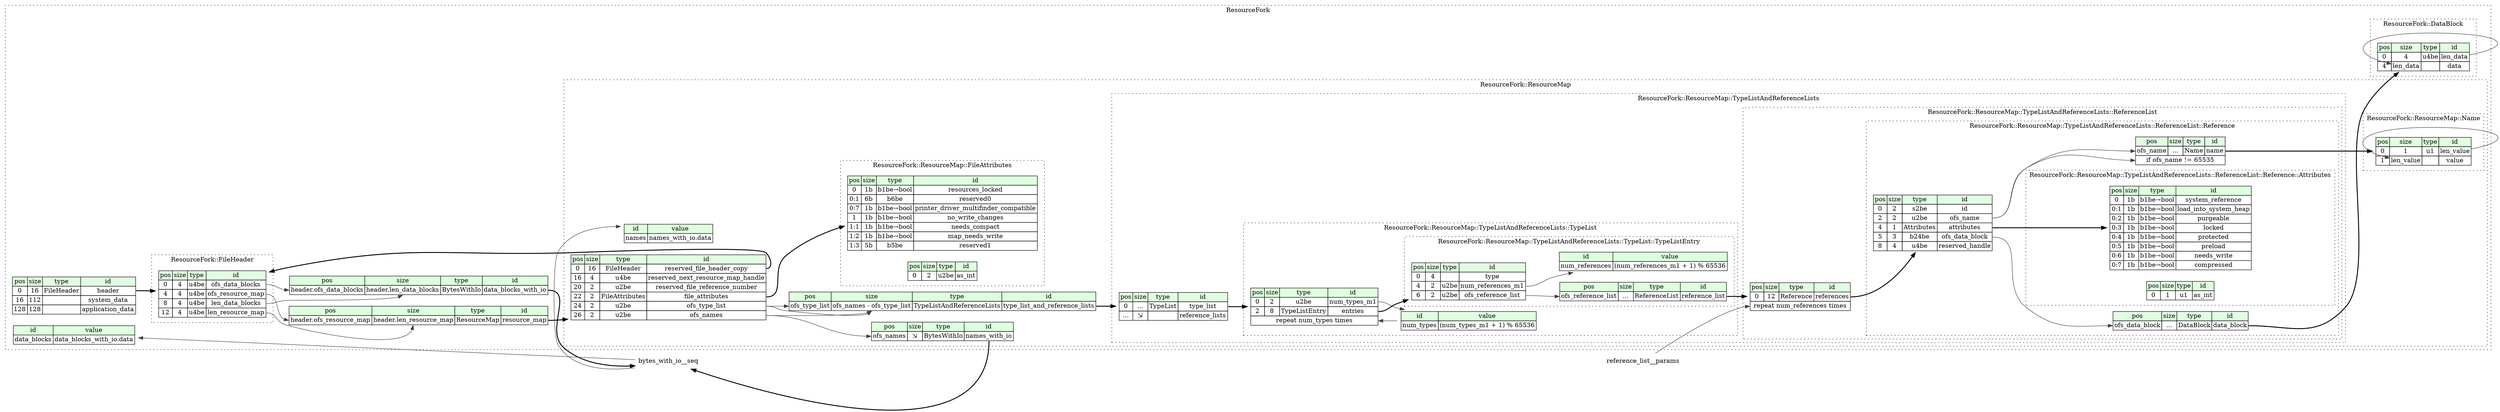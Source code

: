 digraph {
	rankdir=LR;
	node [shape=plaintext];
	subgraph cluster__resource_fork {
		label="ResourceFork";
		graph[style=dotted];

		resource_fork__seq [label=<<TABLE BORDER="0" CELLBORDER="1" CELLSPACING="0">
			<TR><TD BGCOLOR="#E0FFE0">pos</TD><TD BGCOLOR="#E0FFE0">size</TD><TD BGCOLOR="#E0FFE0">type</TD><TD BGCOLOR="#E0FFE0">id</TD></TR>
			<TR><TD PORT="header_pos">0</TD><TD PORT="header_size">16</TD><TD>FileHeader</TD><TD PORT="header_type">header</TD></TR>
			<TR><TD PORT="system_data_pos">16</TD><TD PORT="system_data_size">112</TD><TD></TD><TD PORT="system_data_type">system_data</TD></TR>
			<TR><TD PORT="application_data_pos">128</TD><TD PORT="application_data_size">128</TD><TD></TD><TD PORT="application_data_type">application_data</TD></TR>
		</TABLE>>];
		resource_fork__inst__data_blocks [label=<<TABLE BORDER="0" CELLBORDER="1" CELLSPACING="0">
			<TR><TD BGCOLOR="#E0FFE0">id</TD><TD BGCOLOR="#E0FFE0">value</TD></TR>
			<TR><TD>data_blocks</TD><TD>data_blocks_with_io.data</TD></TR>
		</TABLE>>];
		resource_fork__inst__data_blocks_with_io [label=<<TABLE BORDER="0" CELLBORDER="1" CELLSPACING="0">
			<TR><TD BGCOLOR="#E0FFE0">pos</TD><TD BGCOLOR="#E0FFE0">size</TD><TD BGCOLOR="#E0FFE0">type</TD><TD BGCOLOR="#E0FFE0">id</TD></TR>
			<TR><TD PORT="data_blocks_with_io_pos">header.ofs_data_blocks</TD><TD PORT="data_blocks_with_io_size">header.len_data_blocks</TD><TD>BytesWithIo</TD><TD PORT="data_blocks_with_io_type">data_blocks_with_io</TD></TR>
		</TABLE>>];
		resource_fork__inst__resource_map [label=<<TABLE BORDER="0" CELLBORDER="1" CELLSPACING="0">
			<TR><TD BGCOLOR="#E0FFE0">pos</TD><TD BGCOLOR="#E0FFE0">size</TD><TD BGCOLOR="#E0FFE0">type</TD><TD BGCOLOR="#E0FFE0">id</TD></TR>
			<TR><TD PORT="resource_map_pos">header.ofs_resource_map</TD><TD PORT="resource_map_size">header.len_resource_map</TD><TD>ResourceMap</TD><TD PORT="resource_map_type">resource_map</TD></TR>
		</TABLE>>];
		subgraph cluster__data_block {
			label="ResourceFork::DataBlock";
			graph[style=dotted];

			data_block__seq [label=<<TABLE BORDER="0" CELLBORDER="1" CELLSPACING="0">
				<TR><TD BGCOLOR="#E0FFE0">pos</TD><TD BGCOLOR="#E0FFE0">size</TD><TD BGCOLOR="#E0FFE0">type</TD><TD BGCOLOR="#E0FFE0">id</TD></TR>
				<TR><TD PORT="len_data_pos">0</TD><TD PORT="len_data_size">4</TD><TD>u4be</TD><TD PORT="len_data_type">len_data</TD></TR>
				<TR><TD PORT="data_pos">4</TD><TD PORT="data_size">len_data</TD><TD></TD><TD PORT="data_type">data</TD></TR>
			</TABLE>>];
		}
		subgraph cluster__file_header {
			label="ResourceFork::FileHeader";
			graph[style=dotted];

			file_header__seq [label=<<TABLE BORDER="0" CELLBORDER="1" CELLSPACING="0">
				<TR><TD BGCOLOR="#E0FFE0">pos</TD><TD BGCOLOR="#E0FFE0">size</TD><TD BGCOLOR="#E0FFE0">type</TD><TD BGCOLOR="#E0FFE0">id</TD></TR>
				<TR><TD PORT="ofs_data_blocks_pos">0</TD><TD PORT="ofs_data_blocks_size">4</TD><TD>u4be</TD><TD PORT="ofs_data_blocks_type">ofs_data_blocks</TD></TR>
				<TR><TD PORT="ofs_resource_map_pos">4</TD><TD PORT="ofs_resource_map_size">4</TD><TD>u4be</TD><TD PORT="ofs_resource_map_type">ofs_resource_map</TD></TR>
				<TR><TD PORT="len_data_blocks_pos">8</TD><TD PORT="len_data_blocks_size">4</TD><TD>u4be</TD><TD PORT="len_data_blocks_type">len_data_blocks</TD></TR>
				<TR><TD PORT="len_resource_map_pos">12</TD><TD PORT="len_resource_map_size">4</TD><TD>u4be</TD><TD PORT="len_resource_map_type">len_resource_map</TD></TR>
			</TABLE>>];
		}
		subgraph cluster__resource_map {
			label="ResourceFork::ResourceMap";
			graph[style=dotted];

			resource_map__seq [label=<<TABLE BORDER="0" CELLBORDER="1" CELLSPACING="0">
				<TR><TD BGCOLOR="#E0FFE0">pos</TD><TD BGCOLOR="#E0FFE0">size</TD><TD BGCOLOR="#E0FFE0">type</TD><TD BGCOLOR="#E0FFE0">id</TD></TR>
				<TR><TD PORT="reserved_file_header_copy_pos">0</TD><TD PORT="reserved_file_header_copy_size">16</TD><TD>FileHeader</TD><TD PORT="reserved_file_header_copy_type">reserved_file_header_copy</TD></TR>
				<TR><TD PORT="reserved_next_resource_map_handle_pos">16</TD><TD PORT="reserved_next_resource_map_handle_size">4</TD><TD>u4be</TD><TD PORT="reserved_next_resource_map_handle_type">reserved_next_resource_map_handle</TD></TR>
				<TR><TD PORT="reserved_file_reference_number_pos">20</TD><TD PORT="reserved_file_reference_number_size">2</TD><TD>u2be</TD><TD PORT="reserved_file_reference_number_type">reserved_file_reference_number</TD></TR>
				<TR><TD PORT="file_attributes_pos">22</TD><TD PORT="file_attributes_size">2</TD><TD>FileAttributes</TD><TD PORT="file_attributes_type">file_attributes</TD></TR>
				<TR><TD PORT="ofs_type_list_pos">24</TD><TD PORT="ofs_type_list_size">2</TD><TD>u2be</TD><TD PORT="ofs_type_list_type">ofs_type_list</TD></TR>
				<TR><TD PORT="ofs_names_pos">26</TD><TD PORT="ofs_names_size">2</TD><TD>u2be</TD><TD PORT="ofs_names_type">ofs_names</TD></TR>
			</TABLE>>];
			resource_map__inst__names [label=<<TABLE BORDER="0" CELLBORDER="1" CELLSPACING="0">
				<TR><TD BGCOLOR="#E0FFE0">id</TD><TD BGCOLOR="#E0FFE0">value</TD></TR>
				<TR><TD>names</TD><TD>names_with_io.data</TD></TR>
			</TABLE>>];
			resource_map__inst__names_with_io [label=<<TABLE BORDER="0" CELLBORDER="1" CELLSPACING="0">
				<TR><TD BGCOLOR="#E0FFE0">pos</TD><TD BGCOLOR="#E0FFE0">size</TD><TD BGCOLOR="#E0FFE0">type</TD><TD BGCOLOR="#E0FFE0">id</TD></TR>
				<TR><TD PORT="names_with_io_pos">ofs_names</TD><TD PORT="names_with_io_size">⇲</TD><TD>BytesWithIo</TD><TD PORT="names_with_io_type">names_with_io</TD></TR>
			</TABLE>>];
			resource_map__inst__type_list_and_reference_lists [label=<<TABLE BORDER="0" CELLBORDER="1" CELLSPACING="0">
				<TR><TD BGCOLOR="#E0FFE0">pos</TD><TD BGCOLOR="#E0FFE0">size</TD><TD BGCOLOR="#E0FFE0">type</TD><TD BGCOLOR="#E0FFE0">id</TD></TR>
				<TR><TD PORT="type_list_and_reference_lists_pos">ofs_type_list</TD><TD PORT="type_list_and_reference_lists_size">ofs_names - ofs_type_list</TD><TD>TypeListAndReferenceLists</TD><TD PORT="type_list_and_reference_lists_type">type_list_and_reference_lists</TD></TR>
			</TABLE>>];
			subgraph cluster__file_attributes {
				label="ResourceFork::ResourceMap::FileAttributes";
				graph[style=dotted];

				file_attributes__seq [label=<<TABLE BORDER="0" CELLBORDER="1" CELLSPACING="0">
					<TR><TD BGCOLOR="#E0FFE0">pos</TD><TD BGCOLOR="#E0FFE0">size</TD><TD BGCOLOR="#E0FFE0">type</TD><TD BGCOLOR="#E0FFE0">id</TD></TR>
					<TR><TD PORT="resources_locked_pos">0</TD><TD PORT="resources_locked_size">1b</TD><TD>b1be→bool</TD><TD PORT="resources_locked_type">resources_locked</TD></TR>
					<TR><TD PORT="reserved0_pos">0:1</TD><TD PORT="reserved0_size">6b</TD><TD>b6be</TD><TD PORT="reserved0_type">reserved0</TD></TR>
					<TR><TD PORT="printer_driver_multifinder_compatible_pos">0:7</TD><TD PORT="printer_driver_multifinder_compatible_size">1b</TD><TD>b1be→bool</TD><TD PORT="printer_driver_multifinder_compatible_type">printer_driver_multifinder_compatible</TD></TR>
					<TR><TD PORT="no_write_changes_pos">1</TD><TD PORT="no_write_changes_size">1b</TD><TD>b1be→bool</TD><TD PORT="no_write_changes_type">no_write_changes</TD></TR>
					<TR><TD PORT="needs_compact_pos">1:1</TD><TD PORT="needs_compact_size">1b</TD><TD>b1be→bool</TD><TD PORT="needs_compact_type">needs_compact</TD></TR>
					<TR><TD PORT="map_needs_write_pos">1:2</TD><TD PORT="map_needs_write_size">1b</TD><TD>b1be→bool</TD><TD PORT="map_needs_write_type">map_needs_write</TD></TR>
					<TR><TD PORT="reserved1_pos">1:3</TD><TD PORT="reserved1_size">5b</TD><TD>b5be</TD><TD PORT="reserved1_type">reserved1</TD></TR>
				</TABLE>>];
				file_attributes__inst__as_int [label=<<TABLE BORDER="0" CELLBORDER="1" CELLSPACING="0">
					<TR><TD BGCOLOR="#E0FFE0">pos</TD><TD BGCOLOR="#E0FFE0">size</TD><TD BGCOLOR="#E0FFE0">type</TD><TD BGCOLOR="#E0FFE0">id</TD></TR>
					<TR><TD PORT="as_int_pos">0</TD><TD PORT="as_int_size">2</TD><TD>u2be</TD><TD PORT="as_int_type">as_int</TD></TR>
				</TABLE>>];
			}
			subgraph cluster__name {
				label="ResourceFork::ResourceMap::Name";
				graph[style=dotted];

				name__seq [label=<<TABLE BORDER="0" CELLBORDER="1" CELLSPACING="0">
					<TR><TD BGCOLOR="#E0FFE0">pos</TD><TD BGCOLOR="#E0FFE0">size</TD><TD BGCOLOR="#E0FFE0">type</TD><TD BGCOLOR="#E0FFE0">id</TD></TR>
					<TR><TD PORT="len_value_pos">0</TD><TD PORT="len_value_size">1</TD><TD>u1</TD><TD PORT="len_value_type">len_value</TD></TR>
					<TR><TD PORT="value_pos">1</TD><TD PORT="value_size">len_value</TD><TD></TD><TD PORT="value_type">value</TD></TR>
				</TABLE>>];
			}
			subgraph cluster__type_list_and_reference_lists {
				label="ResourceFork::ResourceMap::TypeListAndReferenceLists";
				graph[style=dotted];

				type_list_and_reference_lists__seq [label=<<TABLE BORDER="0" CELLBORDER="1" CELLSPACING="0">
					<TR><TD BGCOLOR="#E0FFE0">pos</TD><TD BGCOLOR="#E0FFE0">size</TD><TD BGCOLOR="#E0FFE0">type</TD><TD BGCOLOR="#E0FFE0">id</TD></TR>
					<TR><TD PORT="type_list_pos">0</TD><TD PORT="type_list_size">...</TD><TD>TypeList</TD><TD PORT="type_list_type">type_list</TD></TR>
					<TR><TD PORT="reference_lists_pos">...</TD><TD PORT="reference_lists_size">⇲</TD><TD></TD><TD PORT="reference_lists_type">reference_lists</TD></TR>
				</TABLE>>];
				subgraph cluster__reference_list {
					label="ResourceFork::ResourceMap::TypeListAndReferenceLists::ReferenceList";
					graph[style=dotted];

					reference_list__seq [label=<<TABLE BORDER="0" CELLBORDER="1" CELLSPACING="0">
						<TR><TD BGCOLOR="#E0FFE0">pos</TD><TD BGCOLOR="#E0FFE0">size</TD><TD BGCOLOR="#E0FFE0">type</TD><TD BGCOLOR="#E0FFE0">id</TD></TR>
						<TR><TD PORT="references_pos">0</TD><TD PORT="references_size">12</TD><TD>Reference</TD><TD PORT="references_type">references</TD></TR>
						<TR><TD COLSPAN="4" PORT="references__repeat">repeat num_references times</TD></TR>
					</TABLE>>];
					subgraph cluster__reference {
						label="ResourceFork::ResourceMap::TypeListAndReferenceLists::ReferenceList::Reference";
						graph[style=dotted];

						reference__seq [label=<<TABLE BORDER="0" CELLBORDER="1" CELLSPACING="0">
							<TR><TD BGCOLOR="#E0FFE0">pos</TD><TD BGCOLOR="#E0FFE0">size</TD><TD BGCOLOR="#E0FFE0">type</TD><TD BGCOLOR="#E0FFE0">id</TD></TR>
							<TR><TD PORT="id_pos">0</TD><TD PORT="id_size">2</TD><TD>s2be</TD><TD PORT="id_type">id</TD></TR>
							<TR><TD PORT="ofs_name_pos">2</TD><TD PORT="ofs_name_size">2</TD><TD>u2be</TD><TD PORT="ofs_name_type">ofs_name</TD></TR>
							<TR><TD PORT="attributes_pos">4</TD><TD PORT="attributes_size">1</TD><TD>Attributes</TD><TD PORT="attributes_type">attributes</TD></TR>
							<TR><TD PORT="ofs_data_block_pos">5</TD><TD PORT="ofs_data_block_size">3</TD><TD>b24be</TD><TD PORT="ofs_data_block_type">ofs_data_block</TD></TR>
							<TR><TD PORT="reserved_handle_pos">8</TD><TD PORT="reserved_handle_size">4</TD><TD>u4be</TD><TD PORT="reserved_handle_type">reserved_handle</TD></TR>
						</TABLE>>];
						reference__inst__data_block [label=<<TABLE BORDER="0" CELLBORDER="1" CELLSPACING="0">
							<TR><TD BGCOLOR="#E0FFE0">pos</TD><TD BGCOLOR="#E0FFE0">size</TD><TD BGCOLOR="#E0FFE0">type</TD><TD BGCOLOR="#E0FFE0">id</TD></TR>
							<TR><TD PORT="data_block_pos">ofs_data_block</TD><TD PORT="data_block_size">...</TD><TD>DataBlock</TD><TD PORT="data_block_type">data_block</TD></TR>
						</TABLE>>];
						reference__inst__name [label=<<TABLE BORDER="0" CELLBORDER="1" CELLSPACING="0">
							<TR><TD BGCOLOR="#E0FFE0">pos</TD><TD BGCOLOR="#E0FFE0">size</TD><TD BGCOLOR="#E0FFE0">type</TD><TD BGCOLOR="#E0FFE0">id</TD></TR>
							<TR><TD PORT="name_pos">ofs_name</TD><TD PORT="name_size">...</TD><TD>Name</TD><TD PORT="name_type">name</TD></TR>
							<TR><TD COLSPAN="4" PORT="name__if">if ofs_name != 65535</TD></TR>
						</TABLE>>];
						subgraph cluster__attributes {
							label="ResourceFork::ResourceMap::TypeListAndReferenceLists::ReferenceList::Reference::Attributes";
							graph[style=dotted];

							attributes__seq [label=<<TABLE BORDER="0" CELLBORDER="1" CELLSPACING="0">
								<TR><TD BGCOLOR="#E0FFE0">pos</TD><TD BGCOLOR="#E0FFE0">size</TD><TD BGCOLOR="#E0FFE0">type</TD><TD BGCOLOR="#E0FFE0">id</TD></TR>
								<TR><TD PORT="system_reference_pos">0</TD><TD PORT="system_reference_size">1b</TD><TD>b1be→bool</TD><TD PORT="system_reference_type">system_reference</TD></TR>
								<TR><TD PORT="load_into_system_heap_pos">0:1</TD><TD PORT="load_into_system_heap_size">1b</TD><TD>b1be→bool</TD><TD PORT="load_into_system_heap_type">load_into_system_heap</TD></TR>
								<TR><TD PORT="purgeable_pos">0:2</TD><TD PORT="purgeable_size">1b</TD><TD>b1be→bool</TD><TD PORT="purgeable_type">purgeable</TD></TR>
								<TR><TD PORT="locked_pos">0:3</TD><TD PORT="locked_size">1b</TD><TD>b1be→bool</TD><TD PORT="locked_type">locked</TD></TR>
								<TR><TD PORT="protected_pos">0:4</TD><TD PORT="protected_size">1b</TD><TD>b1be→bool</TD><TD PORT="protected_type">protected</TD></TR>
								<TR><TD PORT="preload_pos">0:5</TD><TD PORT="preload_size">1b</TD><TD>b1be→bool</TD><TD PORT="preload_type">preload</TD></TR>
								<TR><TD PORT="needs_write_pos">0:6</TD><TD PORT="needs_write_size">1b</TD><TD>b1be→bool</TD><TD PORT="needs_write_type">needs_write</TD></TR>
								<TR><TD PORT="compressed_pos">0:7</TD><TD PORT="compressed_size">1b</TD><TD>b1be→bool</TD><TD PORT="compressed_type">compressed</TD></TR>
							</TABLE>>];
							attributes__inst__as_int [label=<<TABLE BORDER="0" CELLBORDER="1" CELLSPACING="0">
								<TR><TD BGCOLOR="#E0FFE0">pos</TD><TD BGCOLOR="#E0FFE0">size</TD><TD BGCOLOR="#E0FFE0">type</TD><TD BGCOLOR="#E0FFE0">id</TD></TR>
								<TR><TD PORT="as_int_pos">0</TD><TD PORT="as_int_size">1</TD><TD>u1</TD><TD PORT="as_int_type">as_int</TD></TR>
							</TABLE>>];
						}
					}
				}
				subgraph cluster__type_list {
					label="ResourceFork::ResourceMap::TypeListAndReferenceLists::TypeList";
					graph[style=dotted];

					type_list__seq [label=<<TABLE BORDER="0" CELLBORDER="1" CELLSPACING="0">
						<TR><TD BGCOLOR="#E0FFE0">pos</TD><TD BGCOLOR="#E0FFE0">size</TD><TD BGCOLOR="#E0FFE0">type</TD><TD BGCOLOR="#E0FFE0">id</TD></TR>
						<TR><TD PORT="num_types_m1_pos">0</TD><TD PORT="num_types_m1_size">2</TD><TD>u2be</TD><TD PORT="num_types_m1_type">num_types_m1</TD></TR>
						<TR><TD PORT="entries_pos">2</TD><TD PORT="entries_size">8</TD><TD>TypeListEntry</TD><TD PORT="entries_type">entries</TD></TR>
						<TR><TD COLSPAN="4" PORT="entries__repeat">repeat num_types times</TD></TR>
					</TABLE>>];
					type_list__inst__num_types [label=<<TABLE BORDER="0" CELLBORDER="1" CELLSPACING="0">
						<TR><TD BGCOLOR="#E0FFE0">id</TD><TD BGCOLOR="#E0FFE0">value</TD></TR>
						<TR><TD>num_types</TD><TD>(num_types_m1 + 1) % 65536</TD></TR>
					</TABLE>>];
					subgraph cluster__type_list_entry {
						label="ResourceFork::ResourceMap::TypeListAndReferenceLists::TypeList::TypeListEntry";
						graph[style=dotted];

						type_list_entry__seq [label=<<TABLE BORDER="0" CELLBORDER="1" CELLSPACING="0">
							<TR><TD BGCOLOR="#E0FFE0">pos</TD><TD BGCOLOR="#E0FFE0">size</TD><TD BGCOLOR="#E0FFE0">type</TD><TD BGCOLOR="#E0FFE0">id</TD></TR>
							<TR><TD PORT="type_pos">0</TD><TD PORT="type_size">4</TD><TD></TD><TD PORT="type_type">type</TD></TR>
							<TR><TD PORT="num_references_m1_pos">4</TD><TD PORT="num_references_m1_size">2</TD><TD>u2be</TD><TD PORT="num_references_m1_type">num_references_m1</TD></TR>
							<TR><TD PORT="ofs_reference_list_pos">6</TD><TD PORT="ofs_reference_list_size">2</TD><TD>u2be</TD><TD PORT="ofs_reference_list_type">ofs_reference_list</TD></TR>
						</TABLE>>];
						type_list_entry__inst__num_references [label=<<TABLE BORDER="0" CELLBORDER="1" CELLSPACING="0">
							<TR><TD BGCOLOR="#E0FFE0">id</TD><TD BGCOLOR="#E0FFE0">value</TD></TR>
							<TR><TD>num_references</TD><TD>(num_references_m1 + 1) % 65536</TD></TR>
						</TABLE>>];
						type_list_entry__inst__reference_list [label=<<TABLE BORDER="0" CELLBORDER="1" CELLSPACING="0">
							<TR><TD BGCOLOR="#E0FFE0">pos</TD><TD BGCOLOR="#E0FFE0">size</TD><TD BGCOLOR="#E0FFE0">type</TD><TD BGCOLOR="#E0FFE0">id</TD></TR>
							<TR><TD PORT="reference_list_pos">ofs_reference_list</TD><TD PORT="reference_list_size">...</TD><TD>ReferenceList</TD><TD PORT="reference_list_type">reference_list</TD></TR>
						</TABLE>>];
					}
				}
			}
		}
	}
	resource_fork__seq:header_type -> file_header__seq [style=bold];
	bytes_with_io__seq:data_type -> resource_fork__inst__data_blocks [color="#404040"];
	file_header__seq:ofs_data_blocks_type -> resource_fork__inst__data_blocks_with_io:data_blocks_with_io_pos [color="#404040"];
	file_header__seq:len_data_blocks_type -> resource_fork__inst__data_blocks_with_io:data_blocks_with_io_size [color="#404040"];
	resource_fork__inst__data_blocks_with_io:data_blocks_with_io_type -> bytes_with_io__seq [style=bold];
	file_header__seq:ofs_resource_map_type -> resource_fork__inst__resource_map:resource_map_pos [color="#404040"];
	file_header__seq:len_resource_map_type -> resource_fork__inst__resource_map:resource_map_size [color="#404040"];
	resource_fork__inst__resource_map:resource_map_type -> resource_map__seq [style=bold];
	data_block__seq:len_data_type -> data_block__seq:data_size [color="#404040"];
	resource_map__seq:reserved_file_header_copy_type -> file_header__seq [style=bold];
	resource_map__seq:file_attributes_type -> file_attributes__seq [style=bold];
	bytes_with_io__seq:data_type -> resource_map__inst__names [color="#404040"];
	resource_map__seq:ofs_names_type -> resource_map__inst__names_with_io:names_with_io_pos [color="#404040"];
	resource_map__inst__names_with_io:names_with_io_type -> bytes_with_io__seq [style=bold];
	resource_map__seq:ofs_type_list_type -> resource_map__inst__type_list_and_reference_lists:type_list_and_reference_lists_pos [color="#404040"];
	resource_map__seq:ofs_names_type -> resource_map__inst__type_list_and_reference_lists:type_list_and_reference_lists_size [color="#404040"];
	resource_map__seq:ofs_type_list_type -> resource_map__inst__type_list_and_reference_lists:type_list_and_reference_lists_size [color="#404040"];
	resource_map__inst__type_list_and_reference_lists:type_list_and_reference_lists_type -> type_list_and_reference_lists__seq [style=bold];
	name__seq:len_value_type -> name__seq:value_size [color="#404040"];
	type_list_and_reference_lists__seq:type_list_type -> type_list__seq [style=bold];
	reference_list__seq:references_type -> reference__seq [style=bold];
	reference_list__params:num_references_type -> reference_list__seq:references__repeat [color="#404040"];
	reference__seq:attributes_type -> attributes__seq [style=bold];
	reference__seq:ofs_data_block_type -> reference__inst__data_block:data_block_pos [color="#404040"];
	reference__inst__data_block:data_block_type -> data_block__seq [style=bold];
	reference__seq:ofs_name_type -> reference__inst__name:name_pos [color="#404040"];
	reference__inst__name:name_type -> name__seq [style=bold];
	reference__seq:ofs_name_type -> reference__inst__name:name__if [color="#404040"];
	type_list__seq:entries_type -> type_list_entry__seq [style=bold];
	type_list__inst__num_types:num_types_type -> type_list__seq:entries__repeat [color="#404040"];
	type_list__seq:num_types_m1_type -> type_list__inst__num_types [color="#404040"];
	type_list_entry__seq:num_references_m1_type -> type_list_entry__inst__num_references [color="#404040"];
	type_list_entry__seq:ofs_reference_list_type -> type_list_entry__inst__reference_list:reference_list_pos [color="#404040"];
	type_list_entry__inst__reference_list:reference_list_type -> reference_list__seq [style=bold];
}
